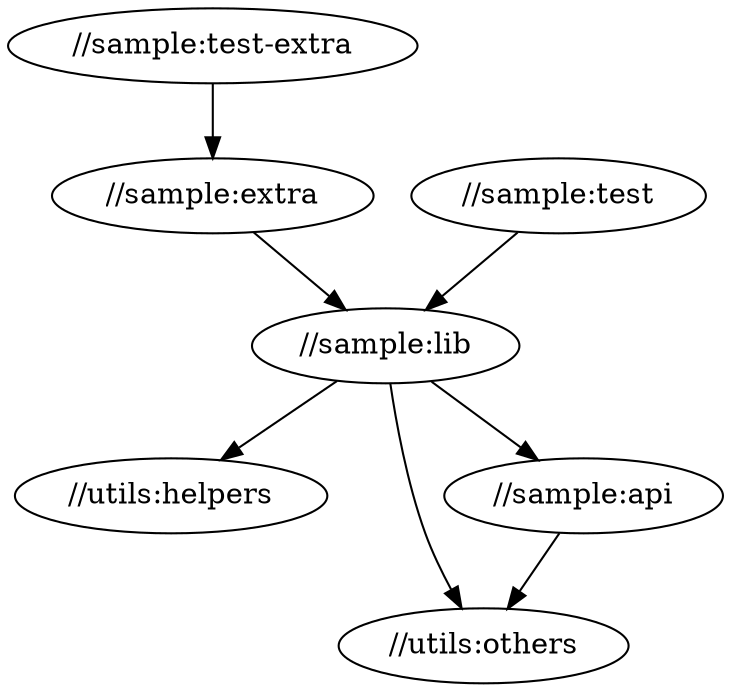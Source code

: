 digraph {
    0 [ label = "Library(Library { name: Label { name: \"//utils:helpers\" }, files: [\"./.erl\"], dependencies: [] })" label = "//utils:helpers"]
    1 [ label = "Library(Library { name: Label { name: \"//utils:others\" }, files: [\"./.erl\"], dependencies: [] })" label = "//utils:others"]
    2 [ label = "Library(Library { name: Label { name: \"//sample:api\" }, files: [\"./api.erl\"], dependencies: [Label { name: \"//utils:others\" }] })" label = "//sample:api"]
    3 [ label = "Library(Library { name: Label { name: \"//sample:lib\" }, files: [\"./sample.erl\"], dependencies: [Label { name: \"//utils:helpers\" }, Label { name: \"//utils:others\" }, Label { name: \"//sample:api\" }] })" label = "//sample:lib"]
    4 [ label = "Library(Library { name: Label { name: \"//sample:extra\" }, files: [\"./extra.erl\"], dependencies: [Label { name: \"//sample:lib\" }] })" label = "//sample:extra"]
    5 [ label = "Test(Test { name: Label { name: \"//sample:test\" }, file: \"\\\"./sample.erl\\\"\", dependencies: [Label { name: \"//sample:lib\" }] })" label = "//sample:test"]
    6 [ label = "Test(Test { name: Label { name: \"//sample:test-extra\" }, file: \"\\\"./extra.erl\\\"\", dependencies: [Label { name: \"//sample:extra\" }] })" label = "//sample:test-extra"]
    4 -> 3 [ ]
    6 -> 4 [ ]
    5 -> 3 [ ]
    3 -> 0 [ ]
    3 -> 1 [ ]
    3 -> 2 [ ]
    2 -> 1 [ ]
}


